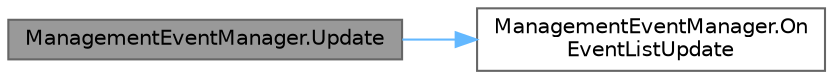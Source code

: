digraph "ManagementEventManager.Update"
{
 // LATEX_PDF_SIZE
  bgcolor="transparent";
  edge [fontname=Helvetica,fontsize=10,labelfontname=Helvetica,labelfontsize=10];
  node [fontname=Helvetica,fontsize=10,shape=box,height=0.2,width=0.4];
  rankdir="LR";
  Node1 [id="Node000001",label="ManagementEventManager.Update",height=0.2,width=0.4,color="gray40", fillcolor="grey60", style="filled", fontcolor="black",tooltip=" "];
  Node1 -> Node2 [id="edge1_Node000001_Node000002",color="steelblue1",style="solid",tooltip=" "];
  Node2 [id="Node000002",label="ManagementEventManager.On\lEventListUpdate",height=0.2,width=0.4,color="grey40", fillcolor="white", style="filled",URL="$class_management_event_manager.html#aee789cf15bdf87cd2e309f60c509621c",tooltip="追加されたイベント群の抽選・実行を行う"];
}
